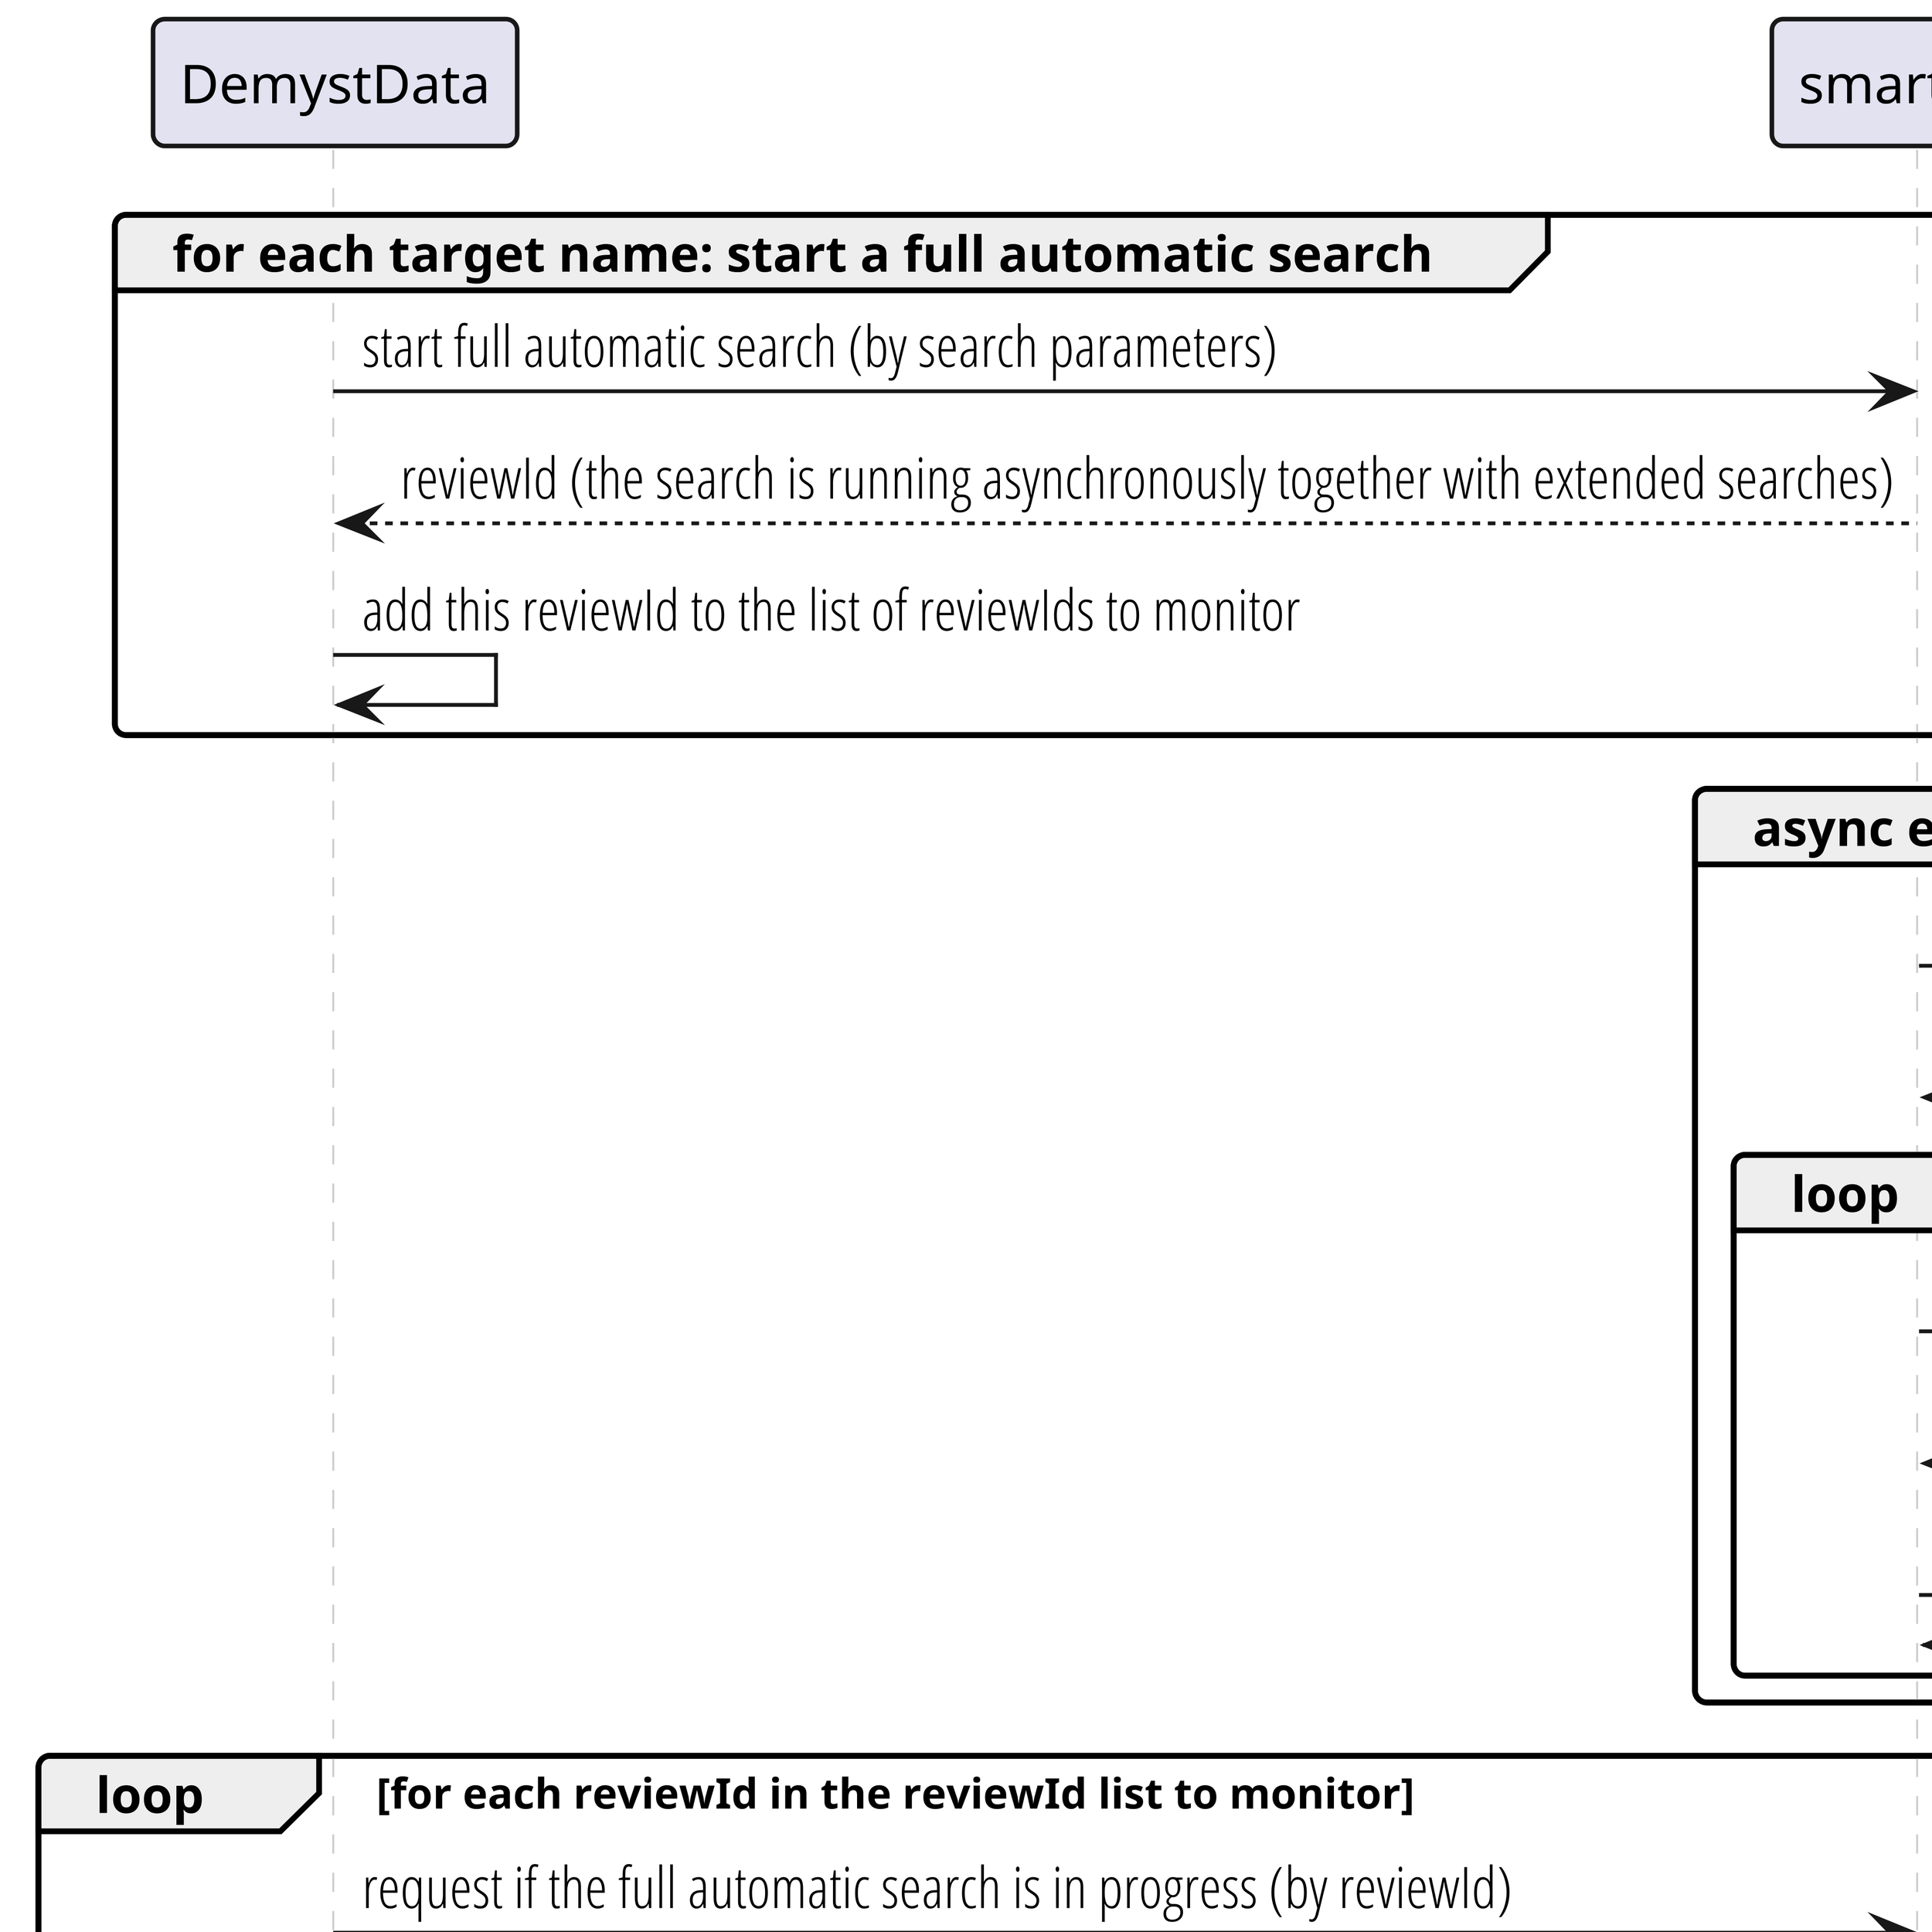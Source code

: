 @startuml

skinparam dpi 600
scale 1200*1800

skinparam roundCorner 6
skinparam shadowing false
skinparam interface {
  backgroundColor WhiteSmoke
}
skinparam actor {
  FontName Open Sans Condensed Light
  FontSize 14
}
skinparam arrow {
  FontName Open Sans Condensed Light
  FontSize 15
}
skinparam note {
  FontName Open Sans Condensed Light
  FontSize 13
  BorderColor #bbb
}
skinparam footer {
  FontName Open Sans Condensed Light
  FontSize 14
  FontColor DimGrey
}
skinparam sequence {
  actorBorderThickness 1.2
  participantBorderThickness 1.2
  LifeLineBorderColor #ccc
  ParticipantFontName Avenir Next Condensed
  DividerBorderColor #eee
  DividerBackgroundColor #fff
  DividerFontName Open Sans Condensed Light
  DividerFontSize 15
  DividerFontStyle Light
  TitleFontName Open Sans Condensed Light
  TitleFontStyle Light
  TitleFontSize 17
}


group for each target name: start a full automatic search
    DemystData -> smartKYC: start full automatic search (by search parameters)
    smartKYC --> DemystData: reviewId (the search is running asynchronously together with extended searches)

    DemystData -> DemystData: add this reviewId to the list of reviewIds to monitor
end

group async execution of a review (primary search + extended searches)
    smartKYC -> "Google CS API": perform search
    "Google CS API" --> smartKYC: links

    loop for each acceptable link
        smartKYC -> "web site": download document from the link
        "web site" --> smartKYC: HTML/Office/PDF document/other links
        smartKYC -> smartKYC: process document and store results
    end
end

loop for each reviewId in the reviewId list to monitor

    DemystData -> smartKYC: request if the full automatic search is in progress (by reviewId)
    smartKYC --> DemystData: current status of the search

    group if full automatic search is completed
        DemystData -> smartKYC: request full search details (primary search + extended searches) by reviewId
        smartKYC --> DemystData: full search details

        group if there is a risk
            DemystData -> smartKYC: generate comprehensive dossier by reviewId
            smartKYC --> DemystData: dossierId

            DemystData -> smartKYC: download comprehensive dossier by reviewId and dossierId
            smartKYC --> DemystData: comprehensive dossier (PDF)
        end
    end

end


@enduml